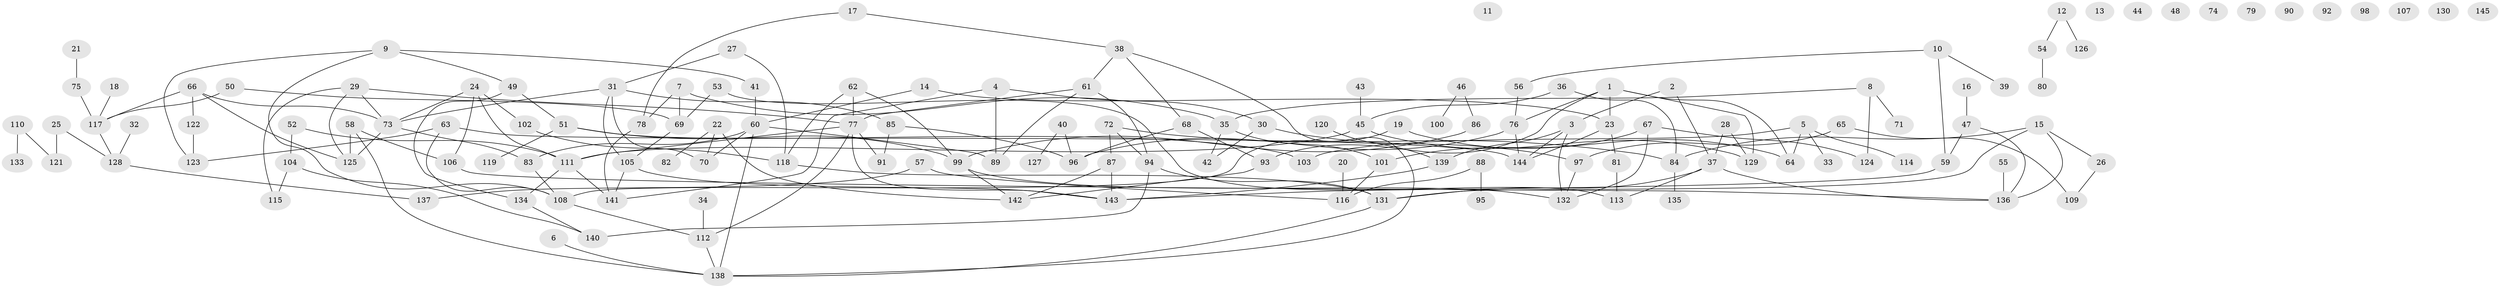 // Generated by graph-tools (version 1.1) at 2025/13/03/09/25 04:13:06]
// undirected, 145 vertices, 190 edges
graph export_dot {
graph [start="1"]
  node [color=gray90,style=filled];
  1;
  2;
  3;
  4;
  5;
  6;
  7;
  8;
  9;
  10;
  11;
  12;
  13;
  14;
  15;
  16;
  17;
  18;
  19;
  20;
  21;
  22;
  23;
  24;
  25;
  26;
  27;
  28;
  29;
  30;
  31;
  32;
  33;
  34;
  35;
  36;
  37;
  38;
  39;
  40;
  41;
  42;
  43;
  44;
  45;
  46;
  47;
  48;
  49;
  50;
  51;
  52;
  53;
  54;
  55;
  56;
  57;
  58;
  59;
  60;
  61;
  62;
  63;
  64;
  65;
  66;
  67;
  68;
  69;
  70;
  71;
  72;
  73;
  74;
  75;
  76;
  77;
  78;
  79;
  80;
  81;
  82;
  83;
  84;
  85;
  86;
  87;
  88;
  89;
  90;
  91;
  92;
  93;
  94;
  95;
  96;
  97;
  98;
  99;
  100;
  101;
  102;
  103;
  104;
  105;
  106;
  107;
  108;
  109;
  110;
  111;
  112;
  113;
  114;
  115;
  116;
  117;
  118;
  119;
  120;
  121;
  122;
  123;
  124;
  125;
  126;
  127;
  128;
  129;
  130;
  131;
  132;
  133;
  134;
  135;
  136;
  137;
  138;
  139;
  140;
  141;
  142;
  143;
  144;
  145;
  1 -- 23;
  1 -- 64;
  1 -- 76;
  1 -- 93;
  1 -- 129;
  2 -- 3;
  2 -- 37;
  3 -- 132;
  3 -- 139;
  3 -- 144;
  4 -- 30;
  4 -- 89;
  4 -- 141;
  5 -- 33;
  5 -- 64;
  5 -- 103;
  5 -- 114;
  6 -- 138;
  7 -- 35;
  7 -- 69;
  7 -- 78;
  8 -- 35;
  8 -- 71;
  8 -- 124;
  9 -- 41;
  9 -- 49;
  9 -- 108;
  9 -- 123;
  10 -- 39;
  10 -- 56;
  10 -- 59;
  12 -- 54;
  12 -- 126;
  14 -- 23;
  14 -- 60;
  15 -- 26;
  15 -- 84;
  15 -- 131;
  15 -- 136;
  16 -- 47;
  17 -- 38;
  17 -- 78;
  18 -- 117;
  19 -- 64;
  19 -- 108;
  20 -- 116;
  21 -- 75;
  22 -- 70;
  22 -- 82;
  22 -- 142;
  23 -- 81;
  23 -- 144;
  24 -- 73;
  24 -- 102;
  24 -- 106;
  24 -- 111;
  25 -- 121;
  25 -- 128;
  26 -- 109;
  27 -- 31;
  27 -- 118;
  28 -- 37;
  28 -- 129;
  29 -- 73;
  29 -- 77;
  29 -- 115;
  29 -- 125;
  30 -- 42;
  30 -- 97;
  31 -- 70;
  31 -- 73;
  31 -- 85;
  31 -- 105;
  32 -- 128;
  34 -- 112;
  35 -- 42;
  35 -- 101;
  36 -- 45;
  36 -- 84;
  37 -- 113;
  37 -- 131;
  37 -- 136;
  38 -- 61;
  38 -- 68;
  38 -- 138;
  40 -- 96;
  40 -- 127;
  41 -- 60;
  43 -- 45;
  45 -- 111;
  45 -- 129;
  46 -- 86;
  46 -- 100;
  47 -- 59;
  47 -- 136;
  49 -- 51;
  49 -- 134;
  50 -- 69;
  50 -- 117;
  51 -- 99;
  51 -- 103;
  51 -- 119;
  52 -- 104;
  52 -- 111;
  53 -- 69;
  53 -- 113;
  54 -- 80;
  55 -- 136;
  56 -- 76;
  57 -- 116;
  57 -- 137;
  58 -- 106;
  58 -- 125;
  58 -- 138;
  59 -- 143;
  60 -- 70;
  60 -- 83;
  60 -- 89;
  60 -- 138;
  61 -- 77;
  61 -- 89;
  61 -- 94;
  62 -- 77;
  62 -- 99;
  62 -- 118;
  63 -- 108;
  63 -- 123;
  63 -- 144;
  65 -- 97;
  65 -- 109;
  66 -- 73;
  66 -- 117;
  66 -- 122;
  66 -- 125;
  67 -- 101;
  67 -- 124;
  67 -- 132;
  68 -- 93;
  68 -- 96;
  69 -- 105;
  72 -- 84;
  72 -- 87;
  72 -- 94;
  73 -- 83;
  73 -- 125;
  75 -- 117;
  76 -- 96;
  76 -- 144;
  77 -- 91;
  77 -- 111;
  77 -- 112;
  77 -- 143;
  78 -- 141;
  81 -- 113;
  83 -- 108;
  84 -- 135;
  85 -- 91;
  85 -- 96;
  86 -- 99;
  87 -- 142;
  87 -- 143;
  88 -- 95;
  88 -- 116;
  93 -- 142;
  94 -- 131;
  94 -- 140;
  97 -- 132;
  99 -- 132;
  99 -- 142;
  101 -- 116;
  102 -- 118;
  104 -- 115;
  104 -- 140;
  105 -- 141;
  105 -- 143;
  106 -- 136;
  108 -- 112;
  110 -- 121;
  110 -- 133;
  111 -- 134;
  111 -- 141;
  112 -- 138;
  117 -- 128;
  118 -- 131;
  120 -- 139;
  122 -- 123;
  128 -- 137;
  131 -- 138;
  134 -- 140;
  139 -- 143;
}
